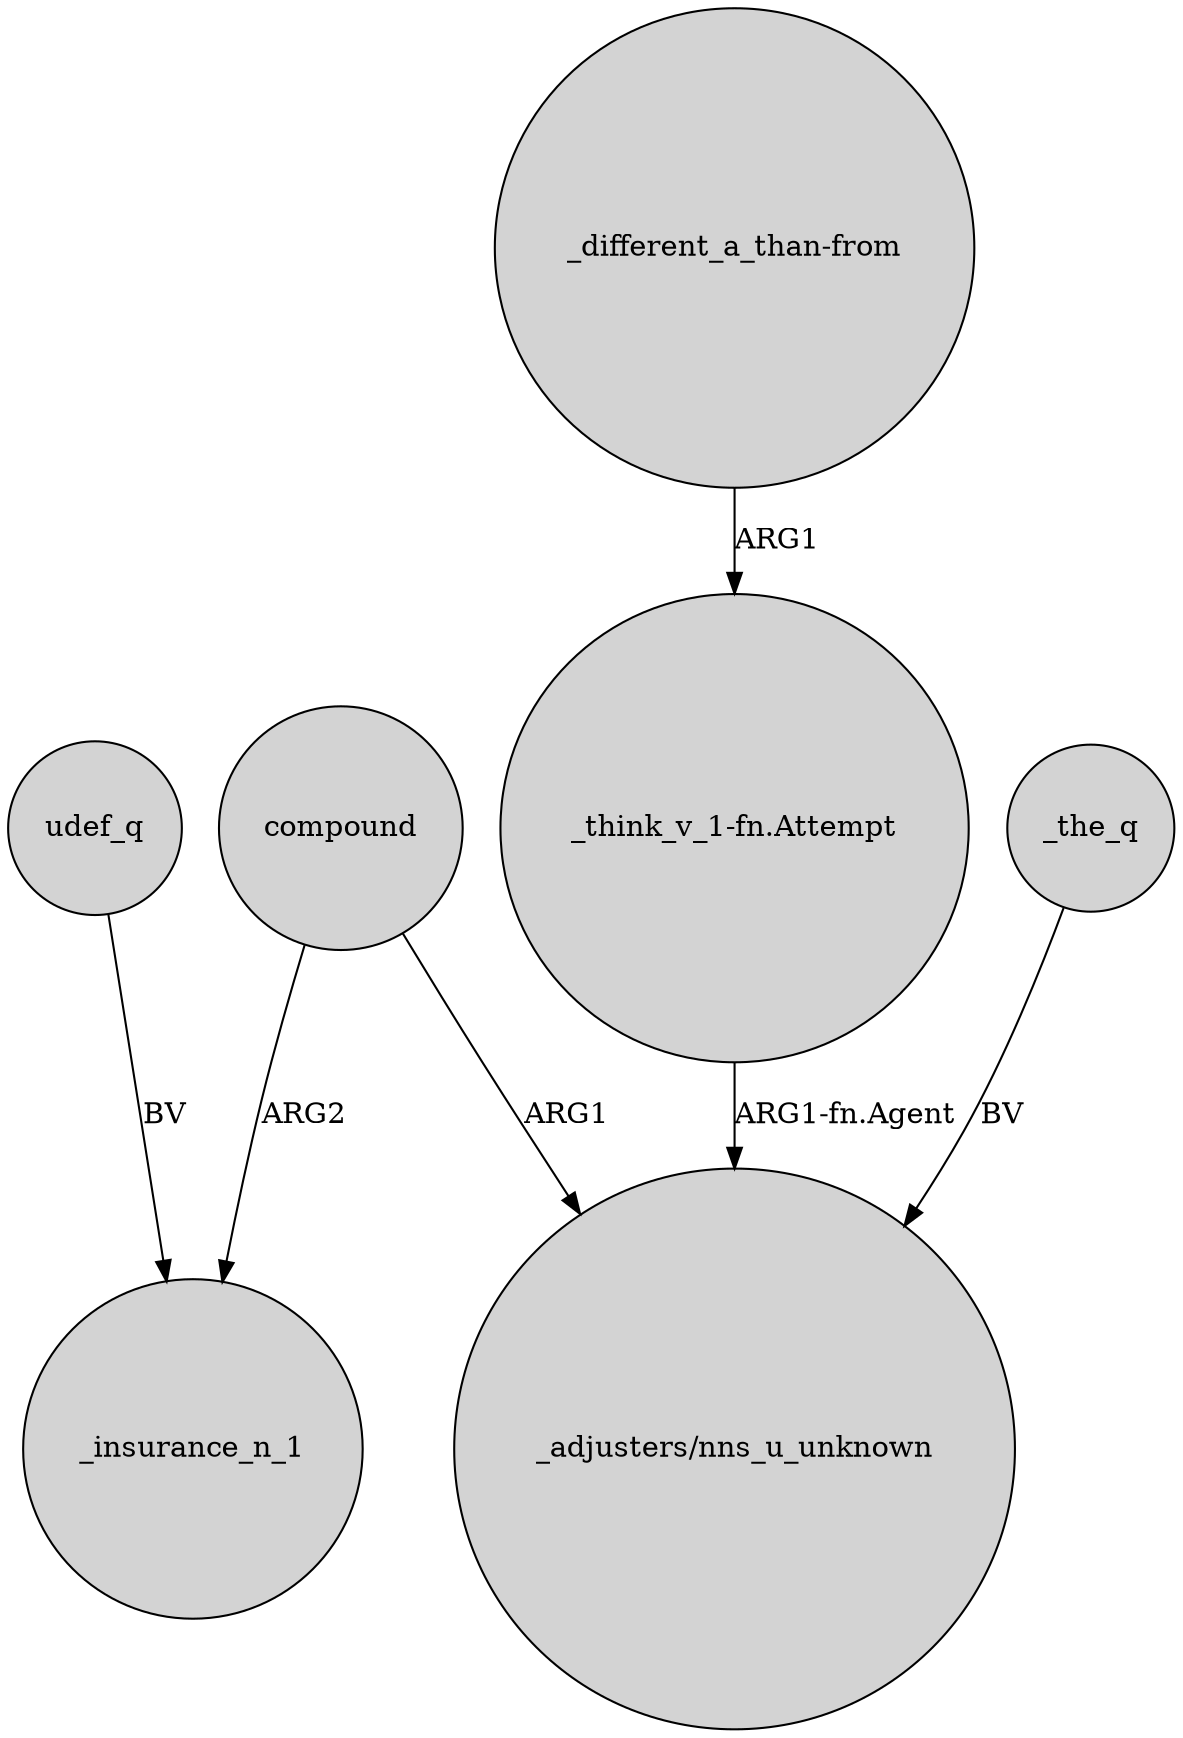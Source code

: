 digraph {
	node [shape=circle style=filled]
	udef_q -> _insurance_n_1 [label=BV]
	"_different_a_than-from" -> "_think_v_1-fn.Attempt" [label=ARG1]
	compound -> "_adjusters/nns_u_unknown" [label=ARG1]
	compound -> _insurance_n_1 [label=ARG2]
	"_think_v_1-fn.Attempt" -> "_adjusters/nns_u_unknown" [label="ARG1-fn.Agent"]
	_the_q -> "_adjusters/nns_u_unknown" [label=BV]
}
